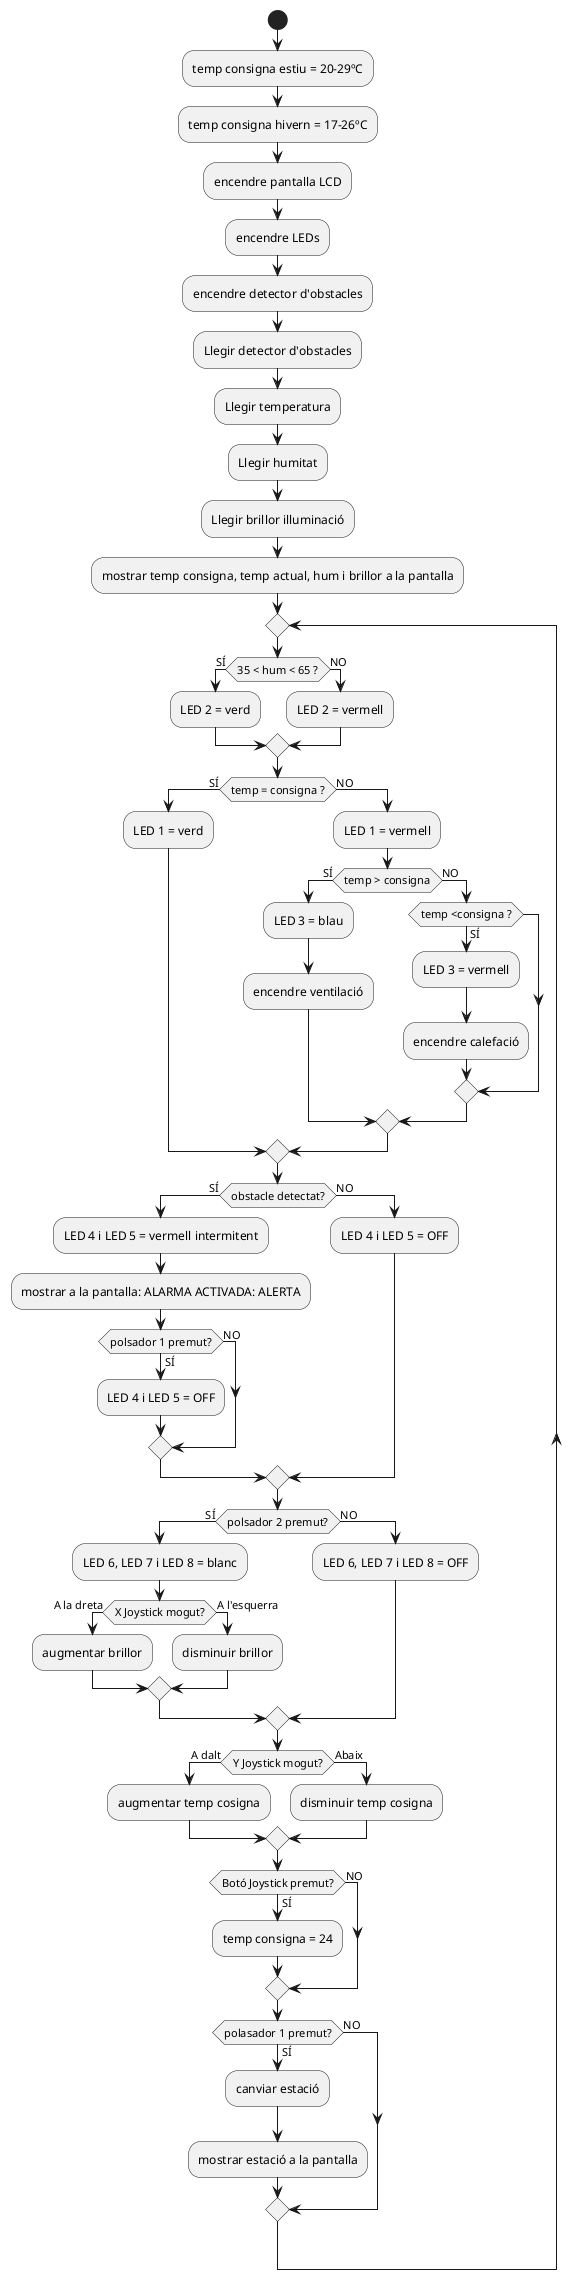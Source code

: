 @startuml
Start;
:temp consigna estiu = 20-29ºC;
:temp consigna hivern = 17-26ºC;
:encendre pantalla LCD;
:encendre LEDs;
:encendre detector d'obstacles;
:Llegir detector d'obstacles;
:Llegir temperatura;
:Llegir humitat;
:Llegir brillor illuminació;
:mostrar temp consigna, temp actual, hum i brillor a la pantalla;
repeat
if (35 < hum < 65 ?) then (SÍ)
 :LED 2 = verd;
 else (NO)
 :LED 2 = vermell;
endif
if (temp = consigna ?) then (SÍ)
 :LED 1 = verd;
 else (NO)
 :LED 1 = vermell;
if (temp > consigna) then (SÍ)
  :LED 3 = blau;
  :encendre ventilació;
  else (NO)
   if (temp <consigna ?) then (SÍ)
   :LED 3 = vermell;
   :encendre calefació;
endif
endif
endif
if (obstacle detectat?) then (SÍ)
 :LED 4 i LED 5 = vermell intermitent;
 :mostrar a la pantalla: ALARMA ACTIVADA: ALERTA;
 if (polsador 1 premut?) then (SÍ)
  :LED 4 i LED 5 = OFF;
  else (NO)
 endif
 else (NO)
 :LED 4 i LED 5 = OFF;
endif
if (polsador 2 premut?) then (SÍ)
 :LED 6, LED 7 i LED 8 = blanc;
  if (X Joystick mogut?) then (A la dreta)
  :augmentar brillor;
  else (A l'esquerra)
  :disminuir brillor;
  endif
 else (NO)
 :LED 6, LED 7 i LED 8 = OFF;
endif
if (Y Joystick mogut?) then (A dalt)
 :augmentar temp cosigna;
else (Abaix)
 :disminuir temp cosigna;
endif
if (Botó Joystick premut?) then (SÍ)
 :temp consigna = 24;
else (NO)
endif
if (polasador 1 premut?) then (SÍ)
 :canviar estació;
 :mostrar estació a la pantalla;
else (NO)
endif

@enduml

